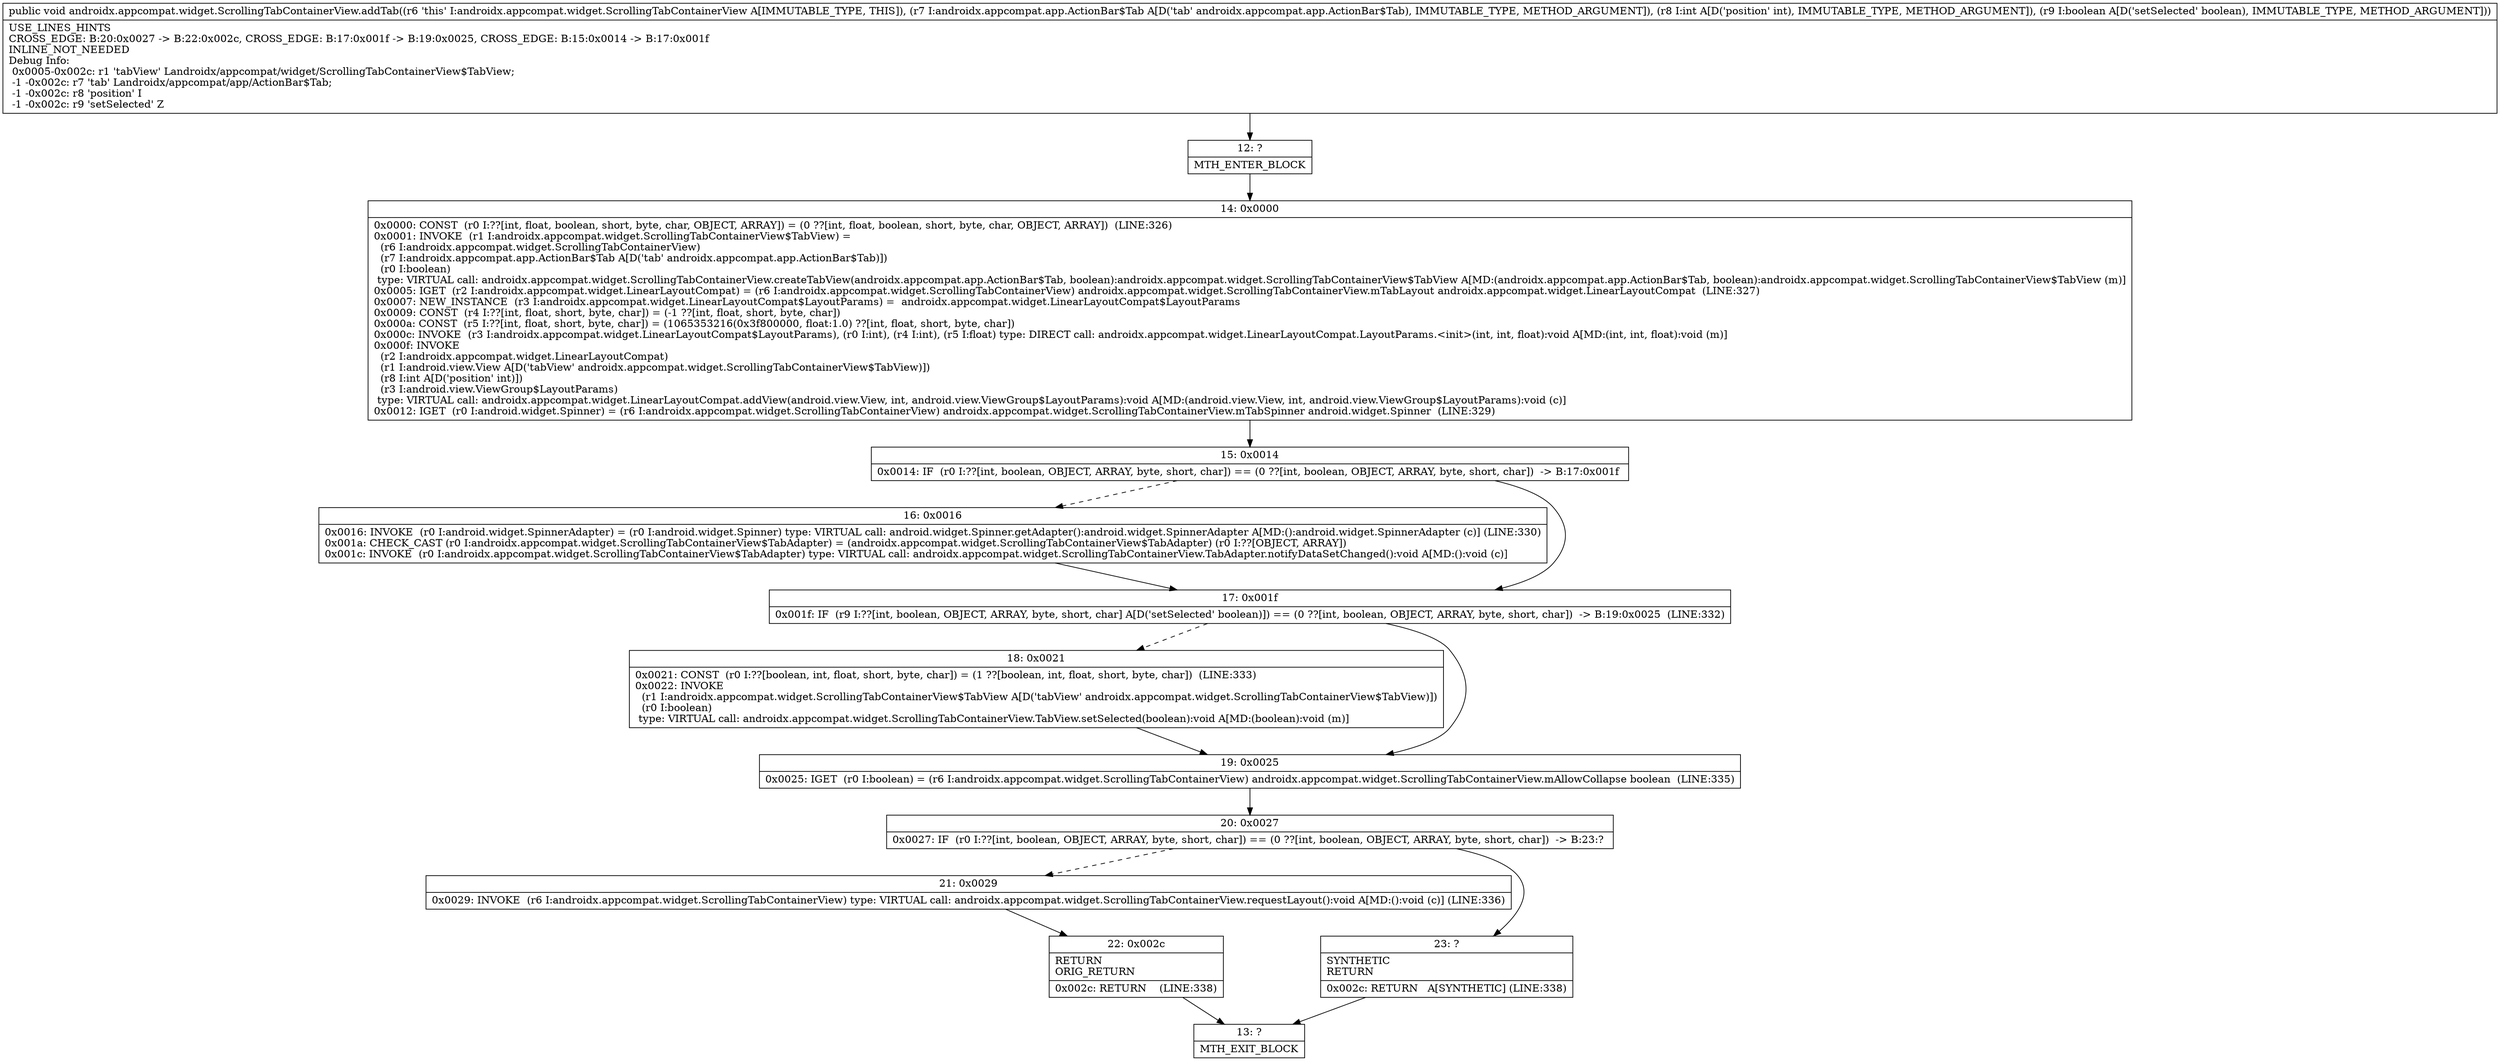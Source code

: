 digraph "CFG forandroidx.appcompat.widget.ScrollingTabContainerView.addTab(Landroidx\/appcompat\/app\/ActionBar$Tab;IZ)V" {
Node_12 [shape=record,label="{12\:\ ?|MTH_ENTER_BLOCK\l}"];
Node_14 [shape=record,label="{14\:\ 0x0000|0x0000: CONST  (r0 I:??[int, float, boolean, short, byte, char, OBJECT, ARRAY]) = (0 ??[int, float, boolean, short, byte, char, OBJECT, ARRAY])  (LINE:326)\l0x0001: INVOKE  (r1 I:androidx.appcompat.widget.ScrollingTabContainerView$TabView) = \l  (r6 I:androidx.appcompat.widget.ScrollingTabContainerView)\l  (r7 I:androidx.appcompat.app.ActionBar$Tab A[D('tab' androidx.appcompat.app.ActionBar$Tab)])\l  (r0 I:boolean)\l type: VIRTUAL call: androidx.appcompat.widget.ScrollingTabContainerView.createTabView(androidx.appcompat.app.ActionBar$Tab, boolean):androidx.appcompat.widget.ScrollingTabContainerView$TabView A[MD:(androidx.appcompat.app.ActionBar$Tab, boolean):androidx.appcompat.widget.ScrollingTabContainerView$TabView (m)]\l0x0005: IGET  (r2 I:androidx.appcompat.widget.LinearLayoutCompat) = (r6 I:androidx.appcompat.widget.ScrollingTabContainerView) androidx.appcompat.widget.ScrollingTabContainerView.mTabLayout androidx.appcompat.widget.LinearLayoutCompat  (LINE:327)\l0x0007: NEW_INSTANCE  (r3 I:androidx.appcompat.widget.LinearLayoutCompat$LayoutParams) =  androidx.appcompat.widget.LinearLayoutCompat$LayoutParams \l0x0009: CONST  (r4 I:??[int, float, short, byte, char]) = (\-1 ??[int, float, short, byte, char]) \l0x000a: CONST  (r5 I:??[int, float, short, byte, char]) = (1065353216(0x3f800000, float:1.0) ??[int, float, short, byte, char]) \l0x000c: INVOKE  (r3 I:androidx.appcompat.widget.LinearLayoutCompat$LayoutParams), (r0 I:int), (r4 I:int), (r5 I:float) type: DIRECT call: androidx.appcompat.widget.LinearLayoutCompat.LayoutParams.\<init\>(int, int, float):void A[MD:(int, int, float):void (m)]\l0x000f: INVOKE  \l  (r2 I:androidx.appcompat.widget.LinearLayoutCompat)\l  (r1 I:android.view.View A[D('tabView' androidx.appcompat.widget.ScrollingTabContainerView$TabView)])\l  (r8 I:int A[D('position' int)])\l  (r3 I:android.view.ViewGroup$LayoutParams)\l type: VIRTUAL call: androidx.appcompat.widget.LinearLayoutCompat.addView(android.view.View, int, android.view.ViewGroup$LayoutParams):void A[MD:(android.view.View, int, android.view.ViewGroup$LayoutParams):void (c)]\l0x0012: IGET  (r0 I:android.widget.Spinner) = (r6 I:androidx.appcompat.widget.ScrollingTabContainerView) androidx.appcompat.widget.ScrollingTabContainerView.mTabSpinner android.widget.Spinner  (LINE:329)\l}"];
Node_15 [shape=record,label="{15\:\ 0x0014|0x0014: IF  (r0 I:??[int, boolean, OBJECT, ARRAY, byte, short, char]) == (0 ??[int, boolean, OBJECT, ARRAY, byte, short, char])  \-\> B:17:0x001f \l}"];
Node_16 [shape=record,label="{16\:\ 0x0016|0x0016: INVOKE  (r0 I:android.widget.SpinnerAdapter) = (r0 I:android.widget.Spinner) type: VIRTUAL call: android.widget.Spinner.getAdapter():android.widget.SpinnerAdapter A[MD:():android.widget.SpinnerAdapter (c)] (LINE:330)\l0x001a: CHECK_CAST (r0 I:androidx.appcompat.widget.ScrollingTabContainerView$TabAdapter) = (androidx.appcompat.widget.ScrollingTabContainerView$TabAdapter) (r0 I:??[OBJECT, ARRAY]) \l0x001c: INVOKE  (r0 I:androidx.appcompat.widget.ScrollingTabContainerView$TabAdapter) type: VIRTUAL call: androidx.appcompat.widget.ScrollingTabContainerView.TabAdapter.notifyDataSetChanged():void A[MD:():void (c)]\l}"];
Node_17 [shape=record,label="{17\:\ 0x001f|0x001f: IF  (r9 I:??[int, boolean, OBJECT, ARRAY, byte, short, char] A[D('setSelected' boolean)]) == (0 ??[int, boolean, OBJECT, ARRAY, byte, short, char])  \-\> B:19:0x0025  (LINE:332)\l}"];
Node_18 [shape=record,label="{18\:\ 0x0021|0x0021: CONST  (r0 I:??[boolean, int, float, short, byte, char]) = (1 ??[boolean, int, float, short, byte, char])  (LINE:333)\l0x0022: INVOKE  \l  (r1 I:androidx.appcompat.widget.ScrollingTabContainerView$TabView A[D('tabView' androidx.appcompat.widget.ScrollingTabContainerView$TabView)])\l  (r0 I:boolean)\l type: VIRTUAL call: androidx.appcompat.widget.ScrollingTabContainerView.TabView.setSelected(boolean):void A[MD:(boolean):void (m)]\l}"];
Node_19 [shape=record,label="{19\:\ 0x0025|0x0025: IGET  (r0 I:boolean) = (r6 I:androidx.appcompat.widget.ScrollingTabContainerView) androidx.appcompat.widget.ScrollingTabContainerView.mAllowCollapse boolean  (LINE:335)\l}"];
Node_20 [shape=record,label="{20\:\ 0x0027|0x0027: IF  (r0 I:??[int, boolean, OBJECT, ARRAY, byte, short, char]) == (0 ??[int, boolean, OBJECT, ARRAY, byte, short, char])  \-\> B:23:? \l}"];
Node_21 [shape=record,label="{21\:\ 0x0029|0x0029: INVOKE  (r6 I:androidx.appcompat.widget.ScrollingTabContainerView) type: VIRTUAL call: androidx.appcompat.widget.ScrollingTabContainerView.requestLayout():void A[MD:():void (c)] (LINE:336)\l}"];
Node_22 [shape=record,label="{22\:\ 0x002c|RETURN\lORIG_RETURN\l|0x002c: RETURN    (LINE:338)\l}"];
Node_13 [shape=record,label="{13\:\ ?|MTH_EXIT_BLOCK\l}"];
Node_23 [shape=record,label="{23\:\ ?|SYNTHETIC\lRETURN\l|0x002c: RETURN   A[SYNTHETIC] (LINE:338)\l}"];
MethodNode[shape=record,label="{public void androidx.appcompat.widget.ScrollingTabContainerView.addTab((r6 'this' I:androidx.appcompat.widget.ScrollingTabContainerView A[IMMUTABLE_TYPE, THIS]), (r7 I:androidx.appcompat.app.ActionBar$Tab A[D('tab' androidx.appcompat.app.ActionBar$Tab), IMMUTABLE_TYPE, METHOD_ARGUMENT]), (r8 I:int A[D('position' int), IMMUTABLE_TYPE, METHOD_ARGUMENT]), (r9 I:boolean A[D('setSelected' boolean), IMMUTABLE_TYPE, METHOD_ARGUMENT]))  | USE_LINES_HINTS\lCROSS_EDGE: B:20:0x0027 \-\> B:22:0x002c, CROSS_EDGE: B:17:0x001f \-\> B:19:0x0025, CROSS_EDGE: B:15:0x0014 \-\> B:17:0x001f\lINLINE_NOT_NEEDED\lDebug Info:\l  0x0005\-0x002c: r1 'tabView' Landroidx\/appcompat\/widget\/ScrollingTabContainerView$TabView;\l  \-1 \-0x002c: r7 'tab' Landroidx\/appcompat\/app\/ActionBar$Tab;\l  \-1 \-0x002c: r8 'position' I\l  \-1 \-0x002c: r9 'setSelected' Z\l}"];
MethodNode -> Node_12;Node_12 -> Node_14;
Node_14 -> Node_15;
Node_15 -> Node_16[style=dashed];
Node_15 -> Node_17;
Node_16 -> Node_17;
Node_17 -> Node_18[style=dashed];
Node_17 -> Node_19;
Node_18 -> Node_19;
Node_19 -> Node_20;
Node_20 -> Node_21[style=dashed];
Node_20 -> Node_23;
Node_21 -> Node_22;
Node_22 -> Node_13;
Node_23 -> Node_13;
}

